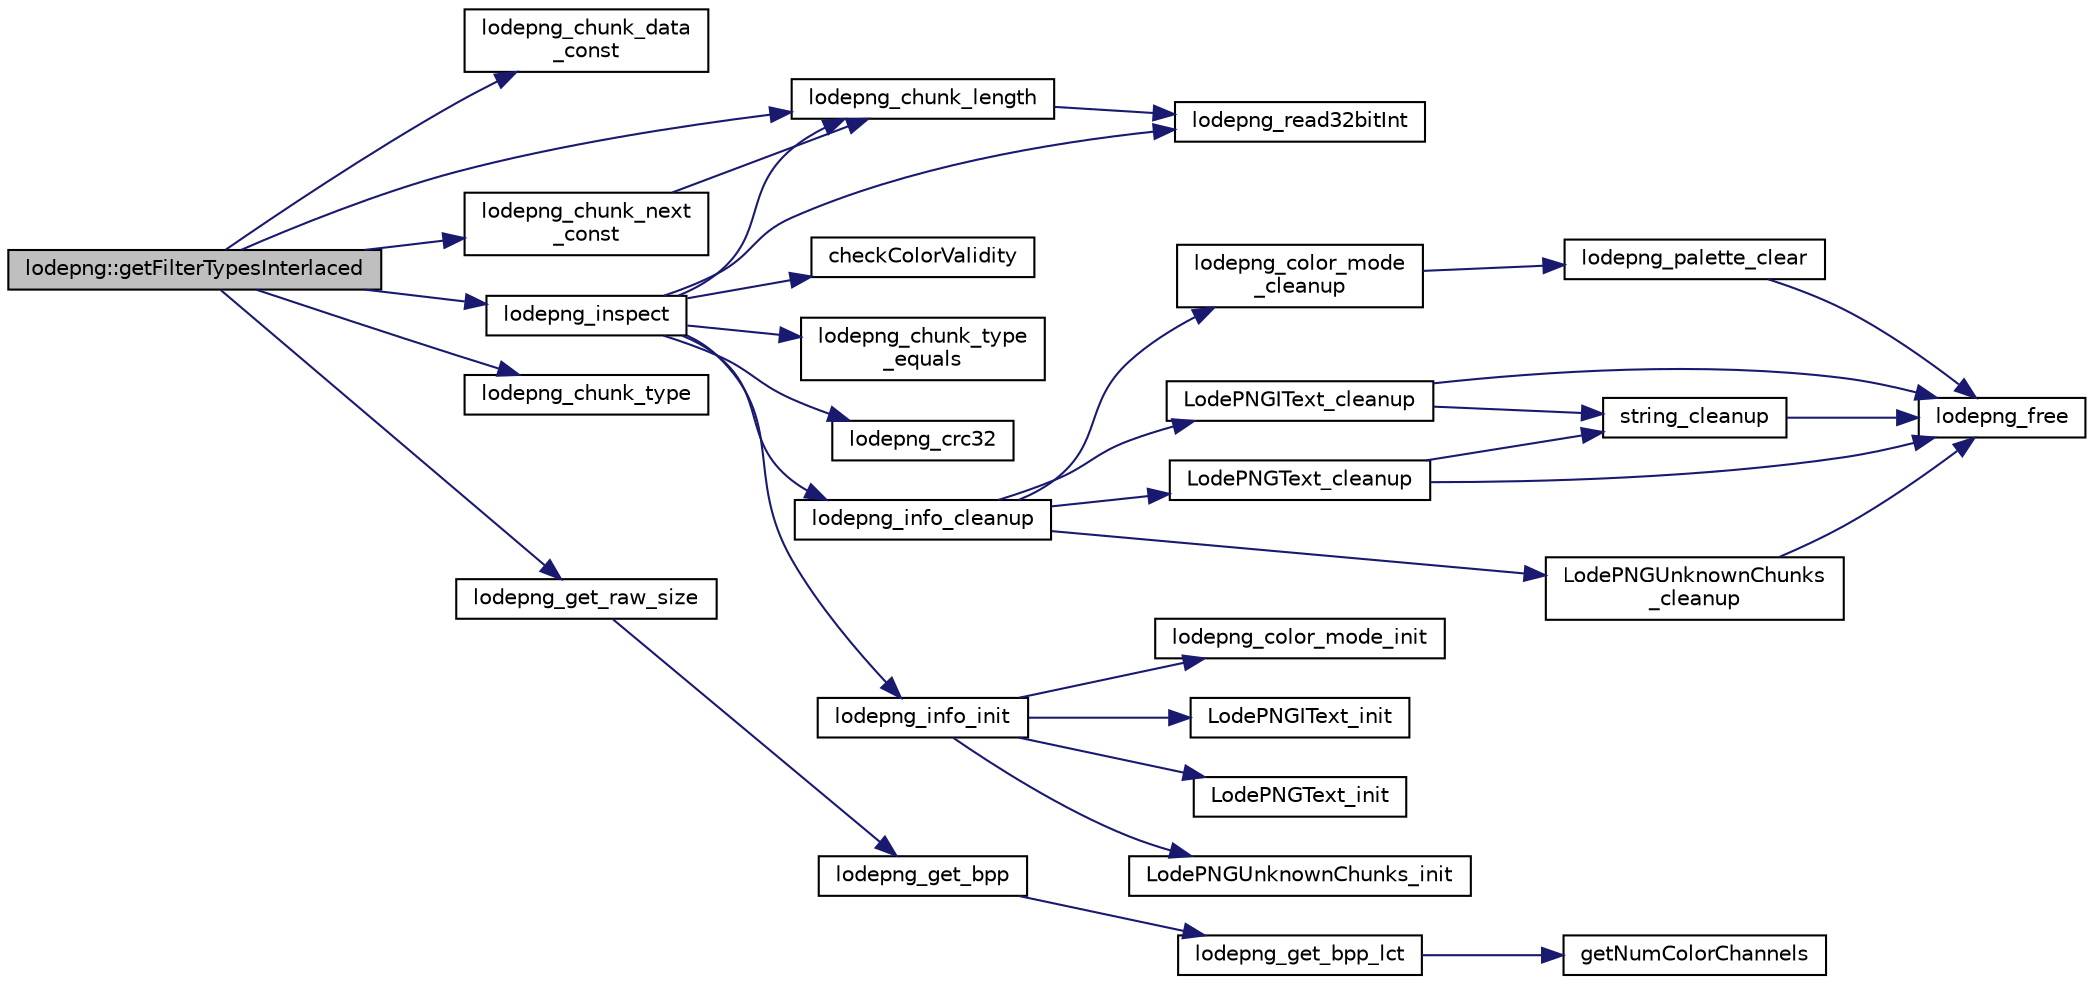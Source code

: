 digraph "lodepng::getFilterTypesInterlaced"
{
 // LATEX_PDF_SIZE
  edge [fontname="Helvetica",fontsize="10",labelfontname="Helvetica",labelfontsize="10"];
  node [fontname="Helvetica",fontsize="10",shape=record];
  rankdir="LR";
  Node1 [label="lodepng::getFilterTypesInterlaced",height=0.2,width=0.4,color="black", fillcolor="grey75", style="filled", fontcolor="black",tooltip=" "];
  Node1 -> Node2 [color="midnightblue",fontsize="10",style="solid",fontname="Helvetica"];
  Node2 [label="lodepng_chunk_data\l_const",height=0.2,width=0.4,color="black", fillcolor="white", style="filled",URL="$lodepng_8cpp.html#a18062ec4da645562be021ec5ce09c117",tooltip=" "];
  Node1 -> Node3 [color="midnightblue",fontsize="10",style="solid",fontname="Helvetica"];
  Node3 [label="lodepng_chunk_length",height=0.2,width=0.4,color="black", fillcolor="white", style="filled",URL="$lodepng_8cpp.html#ad52897a6aecee7dde053c468c6bedda2",tooltip=" "];
  Node3 -> Node4 [color="midnightblue",fontsize="10",style="solid",fontname="Helvetica"];
  Node4 [label="lodepng_read32bitInt",height=0.2,width=0.4,color="black", fillcolor="white", style="filled",URL="$lodepng_8cpp.html#ae0cbc68bfc44dcf1f3186c076272113b",tooltip=" "];
  Node1 -> Node5 [color="midnightblue",fontsize="10",style="solid",fontname="Helvetica"];
  Node5 [label="lodepng_chunk_next\l_const",height=0.2,width=0.4,color="black", fillcolor="white", style="filled",URL="$lodepng_8cpp.html#a20eec77cd3ca77b9c55499846ea9595a",tooltip=" "];
  Node5 -> Node3 [color="midnightblue",fontsize="10",style="solid",fontname="Helvetica"];
  Node1 -> Node6 [color="midnightblue",fontsize="10",style="solid",fontname="Helvetica"];
  Node6 [label="lodepng_chunk_type",height=0.2,width=0.4,color="black", fillcolor="white", style="filled",URL="$lodepng_8cpp.html#a2ccd8bef4daad75002f72308a5cbd0dc",tooltip=" "];
  Node1 -> Node7 [color="midnightblue",fontsize="10",style="solid",fontname="Helvetica"];
  Node7 [label="lodepng_get_raw_size",height=0.2,width=0.4,color="black", fillcolor="white", style="filled",URL="$lodepng_8cpp.html#a5861bf2c5a7c8976ea2dd6d21e8d58bd",tooltip=" "];
  Node7 -> Node8 [color="midnightblue",fontsize="10",style="solid",fontname="Helvetica"];
  Node8 [label="lodepng_get_bpp",height=0.2,width=0.4,color="black", fillcolor="white", style="filled",URL="$lodepng_8cpp.html#a83344b5c8c5839ca42858dd3578220ef",tooltip=" "];
  Node8 -> Node9 [color="midnightblue",fontsize="10",style="solid",fontname="Helvetica"];
  Node9 [label="lodepng_get_bpp_lct",height=0.2,width=0.4,color="black", fillcolor="white", style="filled",URL="$lodepng_8cpp.html#a581d8244dd5d40176291672a3d323b0f",tooltip=" "];
  Node9 -> Node10 [color="midnightblue",fontsize="10",style="solid",fontname="Helvetica"];
  Node10 [label="getNumColorChannels",height=0.2,width=0.4,color="black", fillcolor="white", style="filled",URL="$lodepng_8cpp.html#ab9f52674eca30cc5cbedc379d43f7358",tooltip=" "];
  Node1 -> Node11 [color="midnightblue",fontsize="10",style="solid",fontname="Helvetica"];
  Node11 [label="lodepng_inspect",height=0.2,width=0.4,color="black", fillcolor="white", style="filled",URL="$lodepng_8cpp.html#a0bee70fa0a93ca4463b35a3ceb9910e3",tooltip=" "];
  Node11 -> Node12 [color="midnightblue",fontsize="10",style="solid",fontname="Helvetica"];
  Node12 [label="checkColorValidity",height=0.2,width=0.4,color="black", fillcolor="white", style="filled",URL="$lodepng_8cpp.html#a82fb69d46cd6a5fce5bc16e33187c463",tooltip=" "];
  Node11 -> Node3 [color="midnightblue",fontsize="10",style="solid",fontname="Helvetica"];
  Node11 -> Node13 [color="midnightblue",fontsize="10",style="solid",fontname="Helvetica"];
  Node13 [label="lodepng_chunk_type\l_equals",height=0.2,width=0.4,color="black", fillcolor="white", style="filled",URL="$lodepng_8cpp.html#a5153305d442f8332326ef332316b06be",tooltip=" "];
  Node11 -> Node14 [color="midnightblue",fontsize="10",style="solid",fontname="Helvetica"];
  Node14 [label="lodepng_crc32",height=0.2,width=0.4,color="black", fillcolor="white", style="filled",URL="$lodepng_8cpp.html#a912814217b12a5e7a07f5ae745fc0701",tooltip=" "];
  Node11 -> Node15 [color="midnightblue",fontsize="10",style="solid",fontname="Helvetica"];
  Node15 [label="lodepng_info_cleanup",height=0.2,width=0.4,color="black", fillcolor="white", style="filled",URL="$lodepng_8cpp.html#ad4b9dc33569e24062e077f5a69ead178",tooltip=" "];
  Node15 -> Node16 [color="midnightblue",fontsize="10",style="solid",fontname="Helvetica"];
  Node16 [label="lodepng_color_mode\l_cleanup",height=0.2,width=0.4,color="black", fillcolor="white", style="filled",URL="$lodepng_8cpp.html#ab1c7709a984d5842ab314cf5d2dc2dcc",tooltip=" "];
  Node16 -> Node17 [color="midnightblue",fontsize="10",style="solid",fontname="Helvetica"];
  Node17 [label="lodepng_palette_clear",height=0.2,width=0.4,color="black", fillcolor="white", style="filled",URL="$lodepng_8cpp.html#a2aa729ce82079627789a0f8961c82f5e",tooltip=" "];
  Node17 -> Node18 [color="midnightblue",fontsize="10",style="solid",fontname="Helvetica"];
  Node18 [label="lodepng_free",height=0.2,width=0.4,color="black", fillcolor="white", style="filled",URL="$lodepng_8cpp.html#a5cabd4078527ba33b78791fac7e8b15c",tooltip=" "];
  Node15 -> Node19 [color="midnightblue",fontsize="10",style="solid",fontname="Helvetica"];
  Node19 [label="LodePNGIText_cleanup",height=0.2,width=0.4,color="black", fillcolor="white", style="filled",URL="$lodepng_8cpp.html#ae0c18287a11fa2fae4bcfb036461807a",tooltip=" "];
  Node19 -> Node18 [color="midnightblue",fontsize="10",style="solid",fontname="Helvetica"];
  Node19 -> Node20 [color="midnightblue",fontsize="10",style="solid",fontname="Helvetica"];
  Node20 [label="string_cleanup",height=0.2,width=0.4,color="black", fillcolor="white", style="filled",URL="$lodepng_8cpp.html#a9886d70ad5032ac8f25f5c1c7de03b58",tooltip=" "];
  Node20 -> Node18 [color="midnightblue",fontsize="10",style="solid",fontname="Helvetica"];
  Node15 -> Node21 [color="midnightblue",fontsize="10",style="solid",fontname="Helvetica"];
  Node21 [label="LodePNGText_cleanup",height=0.2,width=0.4,color="black", fillcolor="white", style="filled",URL="$lodepng_8cpp.html#ad38d63db1da8c6309032e9744d953327",tooltip=" "];
  Node21 -> Node18 [color="midnightblue",fontsize="10",style="solid",fontname="Helvetica"];
  Node21 -> Node20 [color="midnightblue",fontsize="10",style="solid",fontname="Helvetica"];
  Node15 -> Node22 [color="midnightblue",fontsize="10",style="solid",fontname="Helvetica"];
  Node22 [label="LodePNGUnknownChunks\l_cleanup",height=0.2,width=0.4,color="black", fillcolor="white", style="filled",URL="$lodepng_8cpp.html#af58b2200810536a52e78e16f79ffba97",tooltip=" "];
  Node22 -> Node18 [color="midnightblue",fontsize="10",style="solid",fontname="Helvetica"];
  Node11 -> Node23 [color="midnightblue",fontsize="10",style="solid",fontname="Helvetica"];
  Node23 [label="lodepng_info_init",height=0.2,width=0.4,color="black", fillcolor="white", style="filled",URL="$lodepng_8cpp.html#ae50c1ddde2fa8004b46da433f3e20974",tooltip=" "];
  Node23 -> Node24 [color="midnightblue",fontsize="10",style="solid",fontname="Helvetica"];
  Node24 [label="lodepng_color_mode_init",height=0.2,width=0.4,color="black", fillcolor="white", style="filled",URL="$lodepng_8cpp.html#a66345d4cdab130c6cbd3166d7a0a5257",tooltip=" "];
  Node23 -> Node25 [color="midnightblue",fontsize="10",style="solid",fontname="Helvetica"];
  Node25 [label="LodePNGIText_init",height=0.2,width=0.4,color="black", fillcolor="white", style="filled",URL="$lodepng_8cpp.html#aa429acf1f7fd6c5325c7c9f389494ccd",tooltip=" "];
  Node23 -> Node26 [color="midnightblue",fontsize="10",style="solid",fontname="Helvetica"];
  Node26 [label="LodePNGText_init",height=0.2,width=0.4,color="black", fillcolor="white", style="filled",URL="$lodepng_8cpp.html#a4f5e10653bafe3ae7f2f7d338901c56b",tooltip=" "];
  Node23 -> Node27 [color="midnightblue",fontsize="10",style="solid",fontname="Helvetica"];
  Node27 [label="LodePNGUnknownChunks_init",height=0.2,width=0.4,color="black", fillcolor="white", style="filled",URL="$lodepng_8cpp.html#a8a9b8e191230b19ebb61a33c3681626a",tooltip=" "];
  Node11 -> Node4 [color="midnightblue",fontsize="10",style="solid",fontname="Helvetica"];
}
